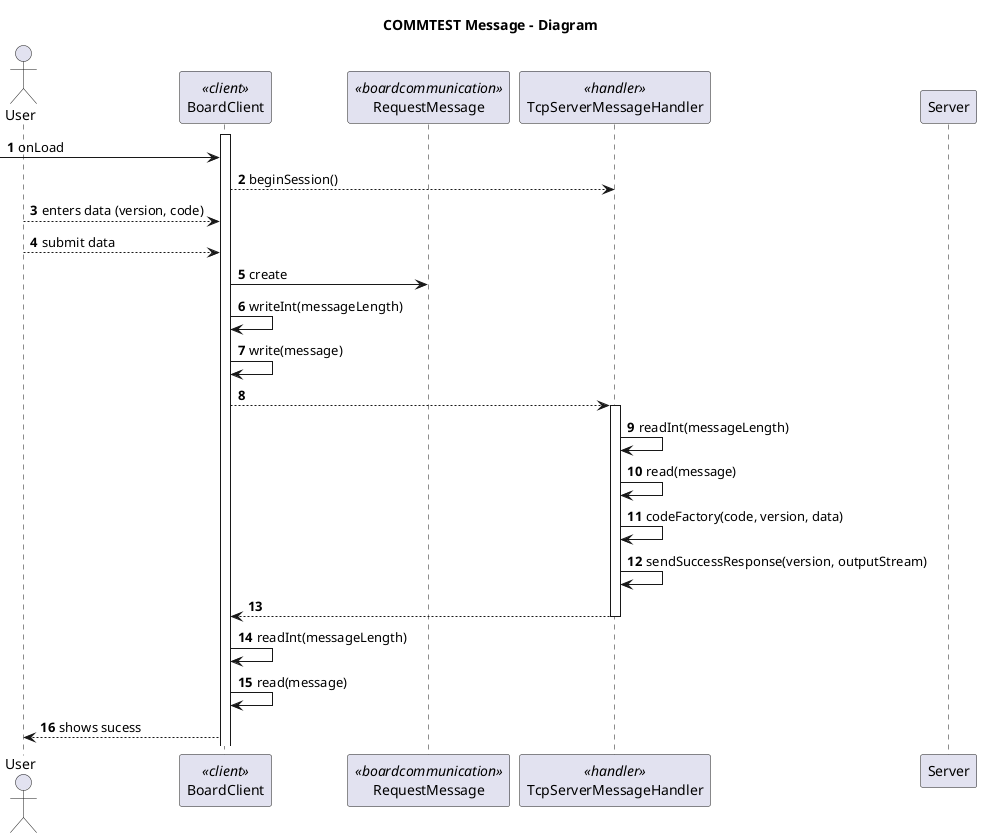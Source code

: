 @startuml

title COMMTEST Message - Diagram

autonumber
actor User as U
participant "BoardClient" as Client <<client>>
participant "RequestMessage" as M <<boardcommunication>>
participant "TcpServerMessageHandler" as Handler <<handler>>


activate Client
-> Client : onLoad
Client --> Handler: beginSession()
U --> Client : enters data (version, code)
U --> Client : submit data
Client -> M : create


Client -> Client: writeInt(messageLength)
Client -> Client: write(message)
Client --> Handler:

activate Handler
Handler -> Handler: readInt(messageLength)
Handler -> Handler: read(message)
Handler -> Handler: codeFactory(code, version, data)
Handler -> Handler: sendSuccessResponse(version, outputStream)
Handler --> Client:
deactivate Handler

Client -> Client: readInt(messageLength)
Client -> Client: read(message)

deactivate Server
Client --> U: shows sucess

@enduml
